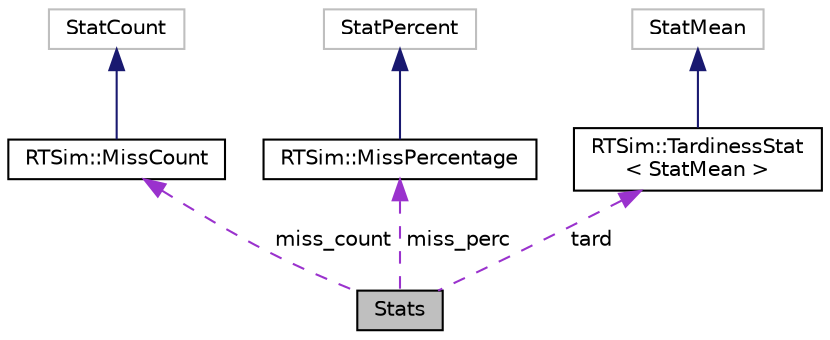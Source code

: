 digraph "Stats"
{
  edge [fontname="Helvetica",fontsize="10",labelfontname="Helvetica",labelfontsize="10"];
  node [fontname="Helvetica",fontsize="10",shape=record];
  Node1 [label="Stats",height=0.2,width=0.4,color="black", fillcolor="grey75", style="filled", fontcolor="black"];
  Node2 -> Node1 [dir="back",color="darkorchid3",fontsize="10",style="dashed",label=" miss_count" ,fontname="Helvetica"];
  Node2 [label="RTSim::MissCount",height=0.2,width=0.4,color="black", fillcolor="white", style="filled",URL="$d4/d00/classRTSim_1_1MissCount.html"];
  Node3 -> Node2 [dir="back",color="midnightblue",fontsize="10",style="solid",fontname="Helvetica"];
  Node3 [label="StatCount",height=0.2,width=0.4,color="grey75", fillcolor="white", style="filled"];
  Node4 -> Node1 [dir="back",color="darkorchid3",fontsize="10",style="dashed",label=" miss_perc" ,fontname="Helvetica"];
  Node4 [label="RTSim::MissPercentage",height=0.2,width=0.4,color="black", fillcolor="white", style="filled",URL="$d1/d64/classRTSim_1_1MissPercentage.html"];
  Node5 -> Node4 [dir="back",color="midnightblue",fontsize="10",style="solid",fontname="Helvetica"];
  Node5 [label="StatPercent",height=0.2,width=0.4,color="grey75", fillcolor="white", style="filled"];
  Node6 -> Node1 [dir="back",color="darkorchid3",fontsize="10",style="dashed",label=" tard" ,fontname="Helvetica"];
  Node6 [label="RTSim::TardinessStat\l\< StatMean \>",height=0.2,width=0.4,color="black", fillcolor="white", style="filled",URL="$d6/d46/classRTSim_1_1TardinessStat.html"];
  Node7 -> Node6 [dir="back",color="midnightblue",fontsize="10",style="solid",fontname="Helvetica"];
  Node7 [label="StatMean",height=0.2,width=0.4,color="grey75", fillcolor="white", style="filled"];
}
